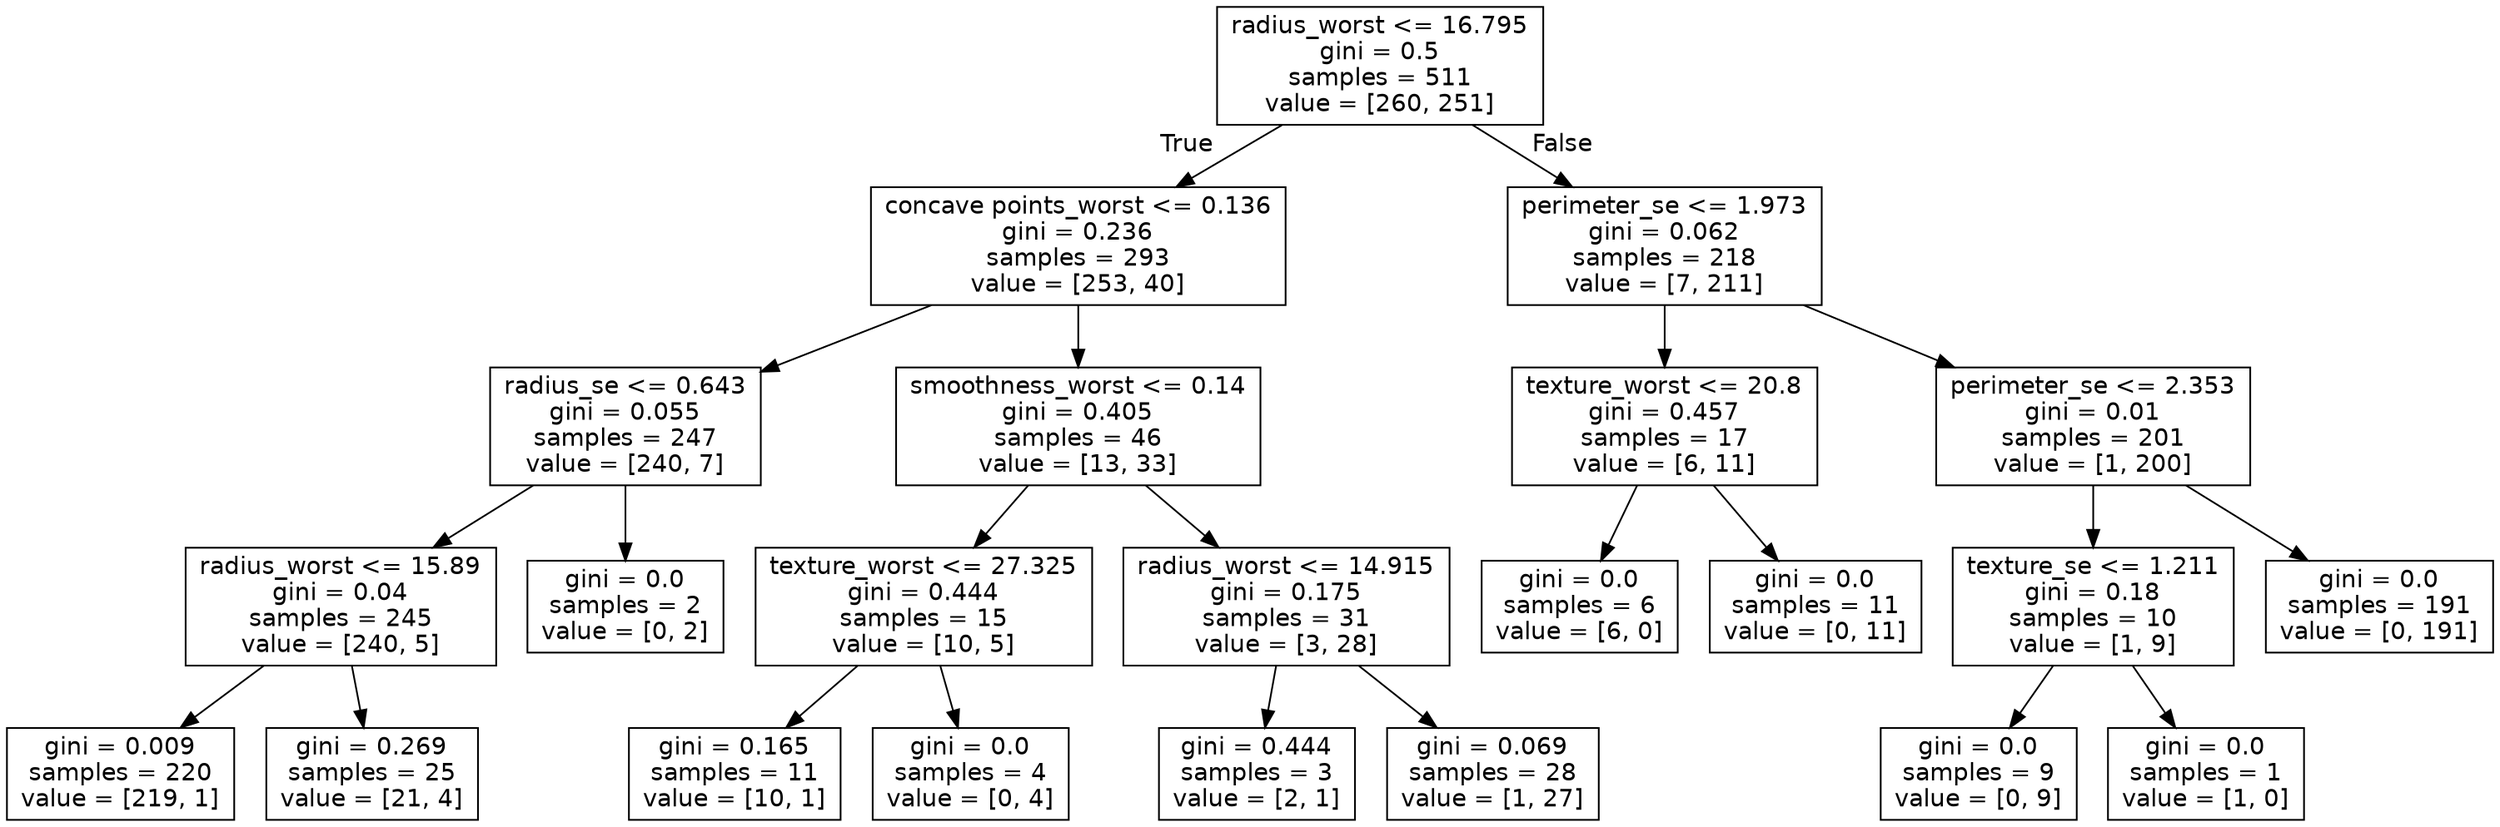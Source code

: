 digraph Tree {
node [shape=box, fontname="helvetica"] ;
edge [fontname="helvetica"] ;
0 [label="radius_worst <= 16.795\ngini = 0.5\nsamples = 511\nvalue = [260, 251]"] ;
1 [label="concave points_worst <= 0.136\ngini = 0.236\nsamples = 293\nvalue = [253, 40]"] ;
0 -> 1 [labeldistance=2.5, labelangle=45, headlabel="True"] ;
2 [label="radius_se <= 0.643\ngini = 0.055\nsamples = 247\nvalue = [240, 7]"] ;
1 -> 2 ;
3 [label="radius_worst <= 15.89\ngini = 0.04\nsamples = 245\nvalue = [240, 5]"] ;
2 -> 3 ;
4 [label="gini = 0.009\nsamples = 220\nvalue = [219, 1]"] ;
3 -> 4 ;
5 [label="gini = 0.269\nsamples = 25\nvalue = [21, 4]"] ;
3 -> 5 ;
6 [label="gini = 0.0\nsamples = 2\nvalue = [0, 2]"] ;
2 -> 6 ;
7 [label="smoothness_worst <= 0.14\ngini = 0.405\nsamples = 46\nvalue = [13, 33]"] ;
1 -> 7 ;
8 [label="texture_worst <= 27.325\ngini = 0.444\nsamples = 15\nvalue = [10, 5]"] ;
7 -> 8 ;
9 [label="gini = 0.165\nsamples = 11\nvalue = [10, 1]"] ;
8 -> 9 ;
10 [label="gini = 0.0\nsamples = 4\nvalue = [0, 4]"] ;
8 -> 10 ;
11 [label="radius_worst <= 14.915\ngini = 0.175\nsamples = 31\nvalue = [3, 28]"] ;
7 -> 11 ;
12 [label="gini = 0.444\nsamples = 3\nvalue = [2, 1]"] ;
11 -> 12 ;
13 [label="gini = 0.069\nsamples = 28\nvalue = [1, 27]"] ;
11 -> 13 ;
14 [label="perimeter_se <= 1.973\ngini = 0.062\nsamples = 218\nvalue = [7, 211]"] ;
0 -> 14 [labeldistance=2.5, labelangle=-45, headlabel="False"] ;
15 [label="texture_worst <= 20.8\ngini = 0.457\nsamples = 17\nvalue = [6, 11]"] ;
14 -> 15 ;
16 [label="gini = 0.0\nsamples = 6\nvalue = [6, 0]"] ;
15 -> 16 ;
17 [label="gini = 0.0\nsamples = 11\nvalue = [0, 11]"] ;
15 -> 17 ;
18 [label="perimeter_se <= 2.353\ngini = 0.01\nsamples = 201\nvalue = [1, 200]"] ;
14 -> 18 ;
19 [label="texture_se <= 1.211\ngini = 0.18\nsamples = 10\nvalue = [1, 9]"] ;
18 -> 19 ;
20 [label="gini = 0.0\nsamples = 9\nvalue = [0, 9]"] ;
19 -> 20 ;
21 [label="gini = 0.0\nsamples = 1\nvalue = [1, 0]"] ;
19 -> 21 ;
22 [label="gini = 0.0\nsamples = 191\nvalue = [0, 191]"] ;
18 -> 22 ;
}